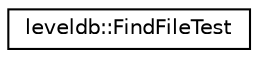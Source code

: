 digraph "Graphical Class Hierarchy"
{
  edge [fontname="Helvetica",fontsize="10",labelfontname="Helvetica",labelfontsize="10"];
  node [fontname="Helvetica",fontsize="10",shape=record];
  rankdir="LR";
  Node1 [label="leveldb::FindFileTest",height=0.2,width=0.4,color="black", fillcolor="white", style="filled",URL="$classleveldb_1_1_find_file_test.html"];
}
